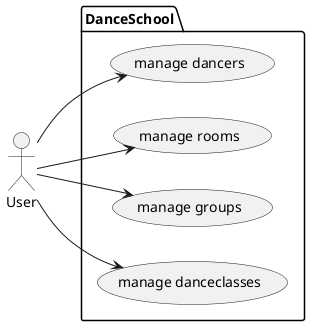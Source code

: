 @startuml
left to right direction
actor User as user

package DanceSchool {
  usecase "manage dancers" as UC1
  usecase "manage rooms" as UC2
  usecase "manage groups" as UC3
  usecase "manage danceclasses" as UC4
}

user --> UC1
user --> UC2
user --> UC3
user --> UC4
@enduml
